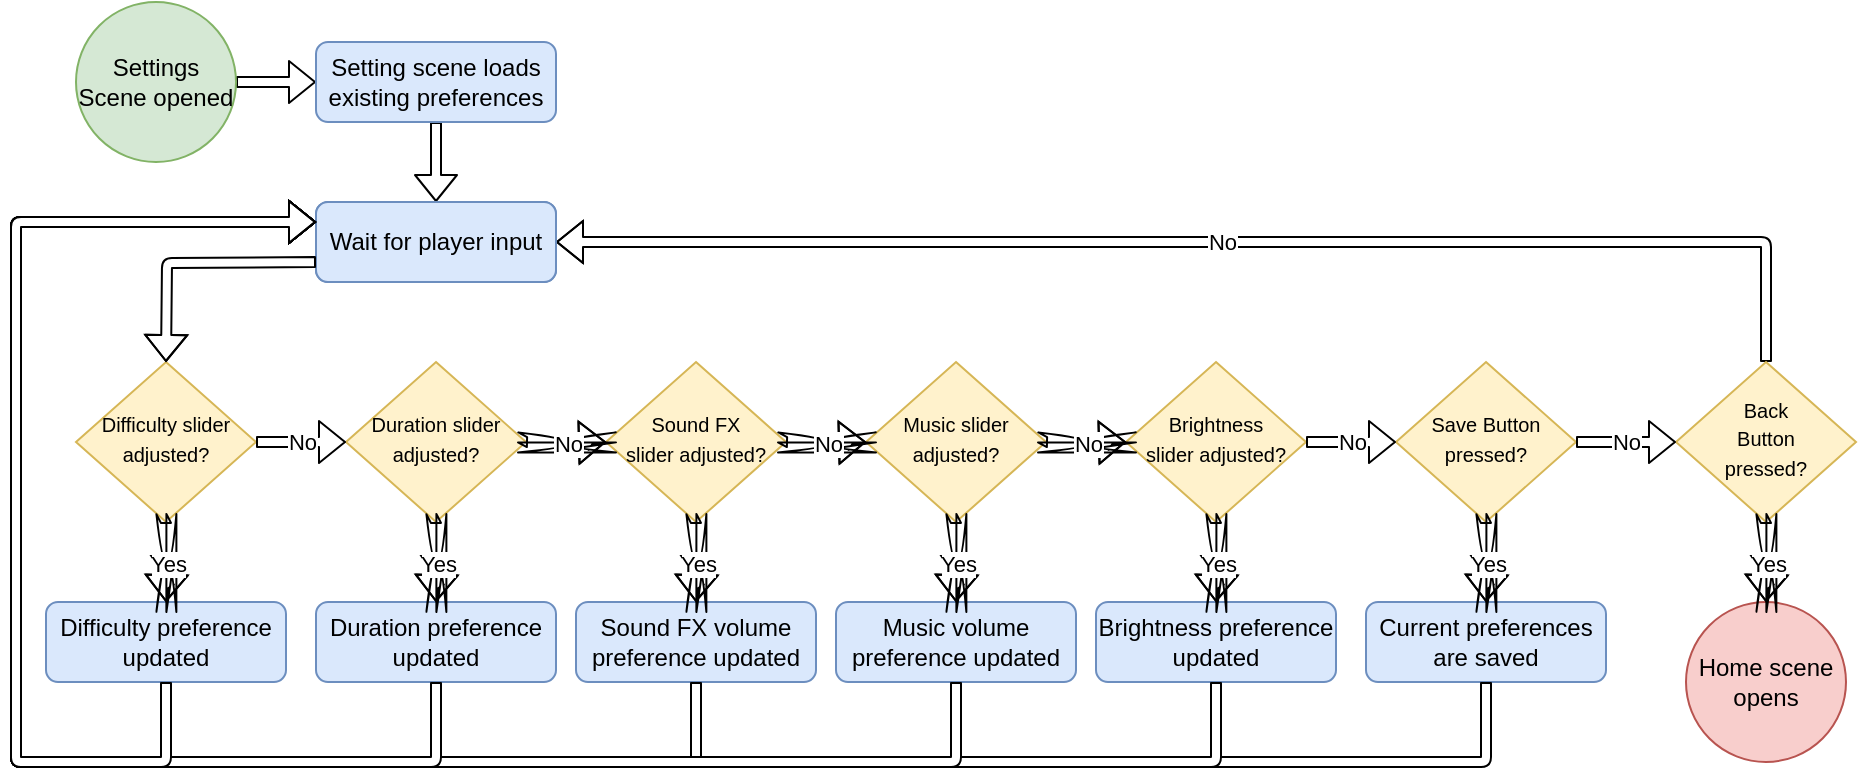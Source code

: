 <mxfile version="20.3.0" type="github">
  <diagram id="C5RBs43oDa-KdzZeNtuy" name="Page-1">
    <mxGraphModel dx="1185" dy="635" grid="1" gridSize="10" guides="1" tooltips="1" connect="1" arrows="1" fold="1" page="1" pageScale="1" pageWidth="827" pageHeight="1169" math="0" shadow="0">
      <root>
        <mxCell id="WIyWlLk6GJQsqaUBKTNV-0" />
        <mxCell id="WIyWlLk6GJQsqaUBKTNV-1" parent="WIyWlLk6GJQsqaUBKTNV-0" />
        <mxCell id="w46rc9Ggta0nKSejpY7C-11" value="No" style="edgeStyle=orthogonalEdgeStyle;rounded=0;orthogonalLoop=1;jettySize=auto;html=1;exitX=1;exitY=0.5;exitDx=0;exitDy=0;entryX=0;entryY=0.5;entryDx=0;entryDy=0;" parent="WIyWlLk6GJQsqaUBKTNV-1" source="WIyWlLk6GJQsqaUBKTNV-6" target="w46rc9Ggta0nKSejpY7C-2" edge="1">
          <mxGeometry relative="1" as="geometry" />
        </mxCell>
        <mxCell id="w46rc9Ggta0nKSejpY7C-30" value="Yes" style="edgeStyle=orthogonalEdgeStyle;rounded=0;orthogonalLoop=1;jettySize=auto;html=1;exitX=0.5;exitY=1;exitDx=0;exitDy=0;entryX=0.5;entryY=0;entryDx=0;entryDy=0;" parent="WIyWlLk6GJQsqaUBKTNV-1" source="WIyWlLk6GJQsqaUBKTNV-6" target="IXL1M9FyAt0xf0agbyGv-12" edge="1">
          <mxGeometry relative="1" as="geometry">
            <mxPoint x="219" y="360.0" as="targetPoint" />
          </mxGeometry>
        </mxCell>
        <mxCell id="WIyWlLk6GJQsqaUBKTNV-6" value="&lt;span style=&quot;font-size: 10px&quot;&gt;Duration slider adjusted?&lt;/span&gt;" style="rhombus;whiteSpace=wrap;html=1;shadow=0;fontFamily=Helvetica;fontSize=12;align=center;strokeWidth=1;spacing=6;spacingTop=-4;fillColor=#fff2cc;strokeColor=#d6b656;" parent="WIyWlLk6GJQsqaUBKTNV-1" vertex="1">
          <mxGeometry x="175" y="240" width="90" height="80" as="geometry" />
        </mxCell>
        <mxCell id="w46rc9Ggta0nKSejpY7C-8" style="edgeStyle=orthogonalEdgeStyle;rounded=1;orthogonalLoop=1;jettySize=auto;html=1;exitX=1;exitY=0.5;exitDx=0;exitDy=0;shape=flexArrow;fillColor=default;endSize=4;width=5;endWidth=15;" parent="WIyWlLk6GJQsqaUBKTNV-1" source="w46rc9Ggta0nKSejpY7C-0" target="w46rc9Ggta0nKSejpY7C-7" edge="1">
          <mxGeometry relative="1" as="geometry" />
        </mxCell>
        <mxCell id="w46rc9Ggta0nKSejpY7C-0" value="Settings Scene opened" style="ellipse;whiteSpace=wrap;html=1;aspect=fixed;fillColor=#d5e8d4;strokeColor=#82b366;" parent="WIyWlLk6GJQsqaUBKTNV-1" vertex="1">
          <mxGeometry x="40" y="60" width="80" height="80" as="geometry" />
        </mxCell>
        <mxCell id="w46rc9Ggta0nKSejpY7C-12" value="No" style="edgeStyle=orthogonalEdgeStyle;rounded=0;orthogonalLoop=1;jettySize=auto;html=1;exitX=1;exitY=0.5;exitDx=0;exitDy=0;entryX=0;entryY=0.5;entryDx=0;entryDy=0;" parent="WIyWlLk6GJQsqaUBKTNV-1" source="w46rc9Ggta0nKSejpY7C-2" target="w46rc9Ggta0nKSejpY7C-3" edge="1">
          <mxGeometry relative="1" as="geometry" />
        </mxCell>
        <mxCell id="w46rc9Ggta0nKSejpY7C-20" value="Yes" style="edgeStyle=orthogonalEdgeStyle;rounded=0;orthogonalLoop=1;jettySize=auto;html=1;exitX=0.5;exitY=1;exitDx=0;exitDy=0;" parent="WIyWlLk6GJQsqaUBKTNV-1" source="w46rc9Ggta0nKSejpY7C-2" target="w46rc9Ggta0nKSejpY7C-22" edge="1">
          <mxGeometry relative="1" as="geometry">
            <mxPoint x="355" y="400" as="targetPoint" />
          </mxGeometry>
        </mxCell>
        <mxCell id="w46rc9Ggta0nKSejpY7C-2" value="&lt;span style=&quot;font-size: 10px&quot;&gt;Sound FX &lt;br&gt;slider adjusted?&lt;/span&gt;" style="rhombus;whiteSpace=wrap;html=1;shadow=0;fontFamily=Helvetica;fontSize=12;align=center;strokeWidth=1;spacing=6;spacingTop=-4;fillColor=#fff2cc;strokeColor=#d6b656;" parent="WIyWlLk6GJQsqaUBKTNV-1" vertex="1">
          <mxGeometry x="305" y="240" width="90" height="80" as="geometry" />
        </mxCell>
        <mxCell id="w46rc9Ggta0nKSejpY7C-13" value="No" style="edgeStyle=orthogonalEdgeStyle;rounded=0;orthogonalLoop=1;jettySize=auto;html=1;exitX=1;exitY=0.5;exitDx=0;exitDy=0;entryX=0;entryY=0.5;entryDx=0;entryDy=0;" parent="WIyWlLk6GJQsqaUBKTNV-1" source="w46rc9Ggta0nKSejpY7C-3" target="w46rc9Ggta0nKSejpY7C-5" edge="1">
          <mxGeometry relative="1" as="geometry" />
        </mxCell>
        <mxCell id="IXL1M9FyAt0xf0agbyGv-16" value="Yes" style="edgeStyle=orthogonalEdgeStyle;rounded=0;orthogonalLoop=1;jettySize=auto;html=1;exitX=0.5;exitY=1;exitDx=0;exitDy=0;" parent="WIyWlLk6GJQsqaUBKTNV-1" source="w46rc9Ggta0nKSejpY7C-3" target="IXL1M9FyAt0xf0agbyGv-13" edge="1">
          <mxGeometry relative="1" as="geometry" />
        </mxCell>
        <mxCell id="w46rc9Ggta0nKSejpY7C-3" value="&lt;span style=&quot;font-size: 10px&quot;&gt;Music slider adjusted?&lt;/span&gt;" style="rhombus;whiteSpace=wrap;html=1;shadow=0;fontFamily=Helvetica;fontSize=12;align=center;strokeWidth=1;spacing=6;spacingTop=-4;fillColor=#fff2cc;strokeColor=#d6b656;" parent="WIyWlLk6GJQsqaUBKTNV-1" vertex="1">
          <mxGeometry x="435" y="240" width="90" height="80" as="geometry" />
        </mxCell>
        <mxCell id="IXL1M9FyAt0xf0agbyGv-1" value="No" style="edgeStyle=orthogonalEdgeStyle;rounded=0;orthogonalLoop=1;jettySize=auto;html=1;exitX=1;exitY=0.5;exitDx=0;exitDy=0;entryX=0;entryY=0.5;entryDx=0;entryDy=0;" parent="WIyWlLk6GJQsqaUBKTNV-1" source="w46rc9Ggta0nKSejpY7C-5" target="IXL1M9FyAt0xf0agbyGv-0" edge="1">
          <mxGeometry relative="1" as="geometry" />
        </mxCell>
        <mxCell id="IXL1M9FyAt0xf0agbyGv-17" value="Yes" style="edgeStyle=orthogonalEdgeStyle;rounded=0;orthogonalLoop=1;jettySize=auto;html=1;exitX=0.5;exitY=1;exitDx=0;exitDy=0;entryX=0.5;entryY=0;entryDx=0;entryDy=0;" parent="WIyWlLk6GJQsqaUBKTNV-1" source="w46rc9Ggta0nKSejpY7C-5" target="IXL1M9FyAt0xf0agbyGv-14" edge="1">
          <mxGeometry relative="1" as="geometry" />
        </mxCell>
        <mxCell id="w46rc9Ggta0nKSejpY7C-5" value="&lt;span style=&quot;font-size: 10px&quot;&gt;Brightness &lt;br&gt;slider adjusted?&lt;/span&gt;" style="rhombus;whiteSpace=wrap;html=1;shadow=0;fontFamily=Helvetica;fontSize=12;align=center;strokeWidth=1;spacing=6;spacingTop=-4;fillColor=#fff2cc;strokeColor=#d6b656;" parent="WIyWlLk6GJQsqaUBKTNV-1" vertex="1">
          <mxGeometry x="565" y="240" width="90" height="80" as="geometry" />
        </mxCell>
        <mxCell id="w46rc9Ggta0nKSejpY7C-33" style="edgeStyle=orthogonalEdgeStyle;rounded=1;orthogonalLoop=1;jettySize=auto;html=1;exitX=0.5;exitY=1;exitDx=0;exitDy=0;shape=flexArrow;fillColor=default;endSize=4;width=5;endWidth=15;" parent="WIyWlLk6GJQsqaUBKTNV-1" source="w46rc9Ggta0nKSejpY7C-7" target="w46rc9Ggta0nKSejpY7C-31" edge="1">
          <mxGeometry relative="1" as="geometry" />
        </mxCell>
        <mxCell id="w46rc9Ggta0nKSejpY7C-7" value="Setting scene loads existing preferences" style="rounded=1;whiteSpace=wrap;html=1;fillColor=#dae8fc;strokeColor=#6c8ebf;" parent="WIyWlLk6GJQsqaUBKTNV-1" vertex="1">
          <mxGeometry x="160" y="80" width="120" height="40" as="geometry" />
        </mxCell>
        <mxCell id="IXL1M9FyAt0xf0agbyGv-23" style="edgeStyle=orthogonalEdgeStyle;rounded=0;orthogonalLoop=1;jettySize=auto;html=1;exitX=0.5;exitY=1;exitDx=0;exitDy=0;entryX=0;entryY=0.25;entryDx=0;entryDy=0;" parent="WIyWlLk6GJQsqaUBKTNV-1" source="w46rc9Ggta0nKSejpY7C-22" target="IXL1M9FyAt0xf0agbyGv-9" edge="1">
          <mxGeometry relative="1" as="geometry">
            <Array as="points">
              <mxPoint x="350" y="440" />
              <mxPoint x="10" y="440" />
              <mxPoint x="10" y="170" />
            </Array>
          </mxGeometry>
        </mxCell>
        <mxCell id="w46rc9Ggta0nKSejpY7C-22" value="Sound FX volume preference updated" style="rounded=1;whiteSpace=wrap;html=1;fillColor=#dae8fc;strokeColor=#6c8ebf;" parent="WIyWlLk6GJQsqaUBKTNV-1" vertex="1">
          <mxGeometry x="290" y="360" width="120" height="40" as="geometry" />
        </mxCell>
        <mxCell id="IXL1M9FyAt0xf0agbyGv-5" style="edgeStyle=orthogonalEdgeStyle;rounded=0;orthogonalLoop=1;jettySize=auto;html=1;exitX=0;exitY=0.75;exitDx=0;exitDy=0;" parent="WIyWlLk6GJQsqaUBKTNV-1" source="IXL1M9FyAt0xf0agbyGv-9" target="IXL1M9FyAt0xf0agbyGv-3" edge="1">
          <mxGeometry relative="1" as="geometry" />
        </mxCell>
        <mxCell id="w46rc9Ggta0nKSejpY7C-31" value="Wait for player input" style="rounded=1;whiteSpace=wrap;html=1;fillColor=#dae8fc;strokeColor=#6c8ebf;" parent="WIyWlLk6GJQsqaUBKTNV-1" vertex="1">
          <mxGeometry x="160" y="160" width="120" height="40" as="geometry" />
        </mxCell>
        <mxCell id="IXL1M9FyAt0xf0agbyGv-7" value="No" style="edgeStyle=orthogonalEdgeStyle;rounded=0;orthogonalLoop=1;jettySize=auto;html=1;" parent="WIyWlLk6GJQsqaUBKTNV-1" source="IXL1M9FyAt0xf0agbyGv-0" target="IXL1M9FyAt0xf0agbyGv-6" edge="1">
          <mxGeometry relative="1" as="geometry" />
        </mxCell>
        <mxCell id="IXL1M9FyAt0xf0agbyGv-18" value="Yes" style="edgeStyle=orthogonalEdgeStyle;rounded=0;orthogonalLoop=1;jettySize=auto;html=1;exitX=0.5;exitY=1;exitDx=0;exitDy=0;entryX=0.5;entryY=0;entryDx=0;entryDy=0;" parent="WIyWlLk6GJQsqaUBKTNV-1" source="IXL1M9FyAt0xf0agbyGv-0" target="IXL1M9FyAt0xf0agbyGv-15" edge="1">
          <mxGeometry relative="1" as="geometry" />
        </mxCell>
        <mxCell id="IXL1M9FyAt0xf0agbyGv-0" value="&lt;span style=&quot;font-size: 10px&quot;&gt;Save Button pressed?&lt;/span&gt;" style="rhombus;whiteSpace=wrap;html=1;shadow=0;fontFamily=Helvetica;fontSize=12;align=center;strokeWidth=1;spacing=6;spacingTop=-4;fillColor=#fff2cc;strokeColor=#d6b656;" parent="WIyWlLk6GJQsqaUBKTNV-1" vertex="1">
          <mxGeometry x="700" y="240" width="90" height="80" as="geometry" />
        </mxCell>
        <mxCell id="IXL1M9FyAt0xf0agbyGv-4" value="No" style="edgeStyle=orthogonalEdgeStyle;rounded=0;orthogonalLoop=1;jettySize=auto;html=1;" parent="WIyWlLk6GJQsqaUBKTNV-1" source="IXL1M9FyAt0xf0agbyGv-3" target="WIyWlLk6GJQsqaUBKTNV-6" edge="1">
          <mxGeometry relative="1" as="geometry" />
        </mxCell>
        <mxCell id="IXL1M9FyAt0xf0agbyGv-11" value="Yes" style="edgeStyle=orthogonalEdgeStyle;rounded=0;orthogonalLoop=1;jettySize=auto;html=1;exitX=0.5;exitY=1;exitDx=0;exitDy=0;" parent="WIyWlLk6GJQsqaUBKTNV-1" source="IXL1M9FyAt0xf0agbyGv-3" target="IXL1M9FyAt0xf0agbyGv-10" edge="1">
          <mxGeometry relative="1" as="geometry" />
        </mxCell>
        <mxCell id="IXL1M9FyAt0xf0agbyGv-3" value="&lt;span style=&quot;font-size: 10px&quot;&gt;Difficulty slider adjusted?&lt;/span&gt;" style="rhombus;whiteSpace=wrap;html=1;shadow=0;fontFamily=Helvetica;fontSize=12;align=center;strokeWidth=1;spacing=6;spacingTop=-4;fillColor=#fff2cc;strokeColor=#d6b656;" parent="WIyWlLk6GJQsqaUBKTNV-1" vertex="1">
          <mxGeometry x="40" y="240" width="90" height="80" as="geometry" />
        </mxCell>
        <mxCell id="IXL1M9FyAt0xf0agbyGv-8" value="No" style="edgeStyle=orthogonalEdgeStyle;rounded=1;orthogonalLoop=1;jettySize=auto;html=1;exitX=0.5;exitY=0;exitDx=0;exitDy=0;entryX=1;entryY=0.5;entryDx=0;entryDy=0;shape=flexArrow;fillColor=default;endSize=4;width=5;endWidth=15;" parent="WIyWlLk6GJQsqaUBKTNV-1" source="IXL1M9FyAt0xf0agbyGv-6" target="w46rc9Ggta0nKSejpY7C-31" edge="1">
          <mxGeometry relative="1" as="geometry" />
        </mxCell>
        <mxCell id="IXL1M9FyAt0xf0agbyGv-20" value="Yes" style="edgeStyle=orthogonalEdgeStyle;rounded=0;orthogonalLoop=1;jettySize=auto;html=1;exitX=0.5;exitY=1;exitDx=0;exitDy=0;" parent="WIyWlLk6GJQsqaUBKTNV-1" source="IXL1M9FyAt0xf0agbyGv-6" target="IXL1M9FyAt0xf0agbyGv-19" edge="1">
          <mxGeometry relative="1" as="geometry" />
        </mxCell>
        <mxCell id="IXL1M9FyAt0xf0agbyGv-6" value="&lt;font style=&quot;font-size: 10px&quot;&gt;Back&lt;br&gt;Button &lt;br&gt;pressed?&lt;/font&gt;" style="rhombus;whiteSpace=wrap;html=1;shadow=0;fontFamily=Helvetica;fontSize=12;align=center;strokeWidth=1;spacing=6;spacingTop=-4;fillColor=#fff2cc;strokeColor=#d6b656;" parent="WIyWlLk6GJQsqaUBKTNV-1" vertex="1">
          <mxGeometry x="840" y="240" width="90" height="80" as="geometry" />
        </mxCell>
        <mxCell id="IXL1M9FyAt0xf0agbyGv-9" value="Wait for player input" style="rounded=1;whiteSpace=wrap;html=1;fillColor=#dae8fc;strokeColor=#6c8ebf;" parent="WIyWlLk6GJQsqaUBKTNV-1" vertex="1">
          <mxGeometry x="160" y="160" width="120" height="40" as="geometry" />
        </mxCell>
        <mxCell id="IXL1M9FyAt0xf0agbyGv-21" style="edgeStyle=orthogonalEdgeStyle;rounded=0;orthogonalLoop=1;jettySize=auto;html=1;exitX=0.5;exitY=1;exitDx=0;exitDy=0;entryX=0;entryY=0.25;entryDx=0;entryDy=0;" parent="WIyWlLk6GJQsqaUBKTNV-1" source="IXL1M9FyAt0xf0agbyGv-10" target="IXL1M9FyAt0xf0agbyGv-9" edge="1">
          <mxGeometry relative="1" as="geometry">
            <Array as="points">
              <mxPoint x="85" y="440" />
              <mxPoint x="10" y="440" />
              <mxPoint x="10" y="170" />
            </Array>
          </mxGeometry>
        </mxCell>
        <mxCell id="IXL1M9FyAt0xf0agbyGv-10" value="Difficulty preference updated" style="rounded=1;whiteSpace=wrap;html=1;fillColor=#dae8fc;strokeColor=#6c8ebf;" parent="WIyWlLk6GJQsqaUBKTNV-1" vertex="1">
          <mxGeometry x="25" y="360" width="120" height="40" as="geometry" />
        </mxCell>
        <mxCell id="IXL1M9FyAt0xf0agbyGv-22" style="edgeStyle=orthogonalEdgeStyle;rounded=0;orthogonalLoop=1;jettySize=auto;html=1;exitX=0.5;exitY=1;exitDx=0;exitDy=0;entryX=0;entryY=0.25;entryDx=0;entryDy=0;" parent="WIyWlLk6GJQsqaUBKTNV-1" source="IXL1M9FyAt0xf0agbyGv-12" target="IXL1M9FyAt0xf0agbyGv-9" edge="1">
          <mxGeometry relative="1" as="geometry">
            <Array as="points">
              <mxPoint x="220" y="440" />
              <mxPoint x="10" y="440" />
              <mxPoint x="10" y="170" />
            </Array>
          </mxGeometry>
        </mxCell>
        <mxCell id="IXL1M9FyAt0xf0agbyGv-12" value="Duration preference updated" style="rounded=1;whiteSpace=wrap;html=1;fillColor=#dae8fc;strokeColor=#6c8ebf;" parent="WIyWlLk6GJQsqaUBKTNV-1" vertex="1">
          <mxGeometry x="160" y="360" width="120" height="40" as="geometry" />
        </mxCell>
        <mxCell id="IXL1M9FyAt0xf0agbyGv-24" style="edgeStyle=orthogonalEdgeStyle;rounded=0;orthogonalLoop=1;jettySize=auto;html=1;exitX=0.5;exitY=1;exitDx=0;exitDy=0;" parent="WIyWlLk6GJQsqaUBKTNV-1" source="IXL1M9FyAt0xf0agbyGv-13" edge="1">
          <mxGeometry relative="1" as="geometry">
            <mxPoint x="160" y="170" as="targetPoint" />
            <Array as="points">
              <mxPoint x="480" y="440" />
              <mxPoint x="10" y="440" />
              <mxPoint x="10" y="170" />
            </Array>
          </mxGeometry>
        </mxCell>
        <mxCell id="IXL1M9FyAt0xf0agbyGv-13" value="Music volume preference updated" style="rounded=1;whiteSpace=wrap;html=1;fillColor=#dae8fc;strokeColor=#6c8ebf;" parent="WIyWlLk6GJQsqaUBKTNV-1" vertex="1">
          <mxGeometry x="420" y="360" width="120" height="40" as="geometry" />
        </mxCell>
        <mxCell id="IXL1M9FyAt0xf0agbyGv-25" style="edgeStyle=orthogonalEdgeStyle;rounded=0;orthogonalLoop=1;jettySize=auto;html=1;exitX=0.5;exitY=1;exitDx=0;exitDy=0;" parent="WIyWlLk6GJQsqaUBKTNV-1" source="IXL1M9FyAt0xf0agbyGv-14" edge="1">
          <mxGeometry relative="1" as="geometry">
            <mxPoint x="160" y="170" as="targetPoint" />
            <Array as="points">
              <mxPoint x="610" y="440" />
              <mxPoint x="10" y="440" />
              <mxPoint x="10" y="170" />
            </Array>
          </mxGeometry>
        </mxCell>
        <mxCell id="IXL1M9FyAt0xf0agbyGv-14" value="Brightness preference updated" style="rounded=1;whiteSpace=wrap;html=1;fillColor=#dae8fc;strokeColor=#6c8ebf;" parent="WIyWlLk6GJQsqaUBKTNV-1" vertex="1">
          <mxGeometry x="550" y="360" width="120" height="40" as="geometry" />
        </mxCell>
        <mxCell id="IXL1M9FyAt0xf0agbyGv-26" style="edgeStyle=orthogonalEdgeStyle;rounded=0;orthogonalLoop=1;jettySize=auto;html=1;exitX=0.5;exitY=1;exitDx=0;exitDy=0;" parent="WIyWlLk6GJQsqaUBKTNV-1" source="IXL1M9FyAt0xf0agbyGv-15" edge="1">
          <mxGeometry relative="1" as="geometry">
            <mxPoint x="160" y="170" as="targetPoint" />
            <Array as="points">
              <mxPoint x="745" y="440" />
              <mxPoint x="10" y="440" />
              <mxPoint x="10" y="170" />
            </Array>
          </mxGeometry>
        </mxCell>
        <mxCell id="IXL1M9FyAt0xf0agbyGv-15" value="Current preferences are saved" style="rounded=1;whiteSpace=wrap;html=1;fillColor=#dae8fc;strokeColor=#6c8ebf;" parent="WIyWlLk6GJQsqaUBKTNV-1" vertex="1">
          <mxGeometry x="685" y="360" width="120" height="40" as="geometry" />
        </mxCell>
        <mxCell id="IXL1M9FyAt0xf0agbyGv-19" value="Home scene opens" style="ellipse;whiteSpace=wrap;html=1;aspect=fixed;fillColor=#f8cecc;strokeColor=#b85450;" parent="WIyWlLk6GJQsqaUBKTNV-1" vertex="1">
          <mxGeometry x="845" y="360" width="80" height="80" as="geometry" />
        </mxCell>
        <mxCell id="mjftCeLZNmKcigiLLAwc-0" style="edgeStyle=orthogonalEdgeStyle;rounded=0;orthogonalLoop=1;jettySize=auto;html=1;exitX=0.5;exitY=1;exitDx=0;exitDy=0;" edge="1" parent="WIyWlLk6GJQsqaUBKTNV-1">
          <mxGeometry relative="1" as="geometry">
            <mxPoint x="160" y="170" as="targetPoint" />
            <Array as="points">
              <mxPoint x="745" y="440" />
              <mxPoint x="10" y="440" />
              <mxPoint x="10" y="170" />
            </Array>
            <mxPoint x="745" y="400.0" as="sourcePoint" />
          </mxGeometry>
        </mxCell>
        <mxCell id="mjftCeLZNmKcigiLLAwc-1" style="edgeStyle=orthogonalEdgeStyle;rounded=0;orthogonalLoop=1;jettySize=auto;html=1;exitX=0.5;exitY=1;exitDx=0;exitDy=0;" edge="1" parent="WIyWlLk6GJQsqaUBKTNV-1">
          <mxGeometry relative="1" as="geometry">
            <mxPoint x="160" y="170" as="targetPoint" />
            <Array as="points">
              <mxPoint x="610" y="440" />
              <mxPoint x="10" y="440" />
              <mxPoint x="10" y="170" />
            </Array>
            <mxPoint x="610" y="400.0" as="sourcePoint" />
          </mxGeometry>
        </mxCell>
        <mxCell id="mjftCeLZNmKcigiLLAwc-2" style="edgeStyle=orthogonalEdgeStyle;rounded=0;orthogonalLoop=1;jettySize=auto;html=1;exitX=0.5;exitY=1;exitDx=0;exitDy=0;" edge="1" parent="WIyWlLk6GJQsqaUBKTNV-1">
          <mxGeometry relative="1" as="geometry">
            <mxPoint x="160" y="170" as="targetPoint" />
            <Array as="points">
              <mxPoint x="745" y="440" />
              <mxPoint x="10" y="440" />
              <mxPoint x="10" y="170" />
            </Array>
            <mxPoint x="745" y="400.0" as="sourcePoint" />
          </mxGeometry>
        </mxCell>
        <mxCell id="mjftCeLZNmKcigiLLAwc-3" style="edgeStyle=orthogonalEdgeStyle;rounded=0;orthogonalLoop=1;jettySize=auto;html=1;exitX=0.5;exitY=1;exitDx=0;exitDy=0;" edge="1" parent="WIyWlLk6GJQsqaUBKTNV-1">
          <mxGeometry relative="1" as="geometry">
            <mxPoint x="160" y="170" as="targetPoint" />
            <Array as="points">
              <mxPoint x="610" y="440" />
              <mxPoint x="10" y="440" />
              <mxPoint x="10" y="170" />
            </Array>
            <mxPoint x="610" y="400.0" as="sourcePoint" />
          </mxGeometry>
        </mxCell>
        <mxCell id="mjftCeLZNmKcigiLLAwc-4" style="edgeStyle=orthogonalEdgeStyle;rounded=0;orthogonalLoop=1;jettySize=auto;html=1;exitX=0.5;exitY=1;exitDx=0;exitDy=0;entryX=0;entryY=0.25;entryDx=0;entryDy=0;" edge="1" parent="WIyWlLk6GJQsqaUBKTNV-1">
          <mxGeometry relative="1" as="geometry">
            <Array as="points">
              <mxPoint x="350" y="440" />
              <mxPoint x="10" y="440" />
              <mxPoint x="10" y="170" />
            </Array>
            <mxPoint x="350" y="400.0" as="sourcePoint" />
            <mxPoint x="160" y="170" as="targetPoint" />
          </mxGeometry>
        </mxCell>
        <mxCell id="mjftCeLZNmKcigiLLAwc-5" style="edgeStyle=orthogonalEdgeStyle;rounded=1;orthogonalLoop=1;jettySize=auto;html=1;exitX=0.5;exitY=1;exitDx=0;exitDy=0;shape=flexArrow;fillColor=default;endSize=4;width=5;endWidth=15;" edge="1" parent="WIyWlLk6GJQsqaUBKTNV-1">
          <mxGeometry relative="1" as="geometry">
            <mxPoint x="160" y="170" as="targetPoint" />
            <Array as="points">
              <mxPoint x="745" y="440" />
              <mxPoint x="10" y="440" />
              <mxPoint x="10" y="170" />
            </Array>
            <mxPoint x="745" y="400.0" as="sourcePoint" />
          </mxGeometry>
        </mxCell>
        <mxCell id="mjftCeLZNmKcigiLLAwc-6" style="edgeStyle=orthogonalEdgeStyle;rounded=1;orthogonalLoop=1;jettySize=auto;html=1;exitX=0.5;exitY=1;exitDx=0;exitDy=0;shape=flexArrow;fillColor=default;endSize=4;width=5;endWidth=15;" edge="1" parent="WIyWlLk6GJQsqaUBKTNV-1">
          <mxGeometry relative="1" as="geometry">
            <mxPoint x="160" y="170" as="targetPoint" />
            <Array as="points">
              <mxPoint x="610" y="440" />
              <mxPoint x="10" y="440" />
              <mxPoint x="10" y="170" />
            </Array>
            <mxPoint x="610" y="400.0" as="sourcePoint" />
          </mxGeometry>
        </mxCell>
        <mxCell id="mjftCeLZNmKcigiLLAwc-7" style="edgeStyle=orthogonalEdgeStyle;rounded=1;orthogonalLoop=1;jettySize=auto;html=1;exitX=0.5;exitY=1;exitDx=0;exitDy=0;entryX=0;entryY=0.25;entryDx=0;entryDy=0;shape=flexArrow;fillColor=default;endSize=4;width=5;endWidth=15;" edge="1" parent="WIyWlLk6GJQsqaUBKTNV-1">
          <mxGeometry relative="1" as="geometry">
            <Array as="points">
              <mxPoint x="350" y="440" />
              <mxPoint x="10" y="440" />
              <mxPoint x="10" y="170" />
            </Array>
            <mxPoint x="350" y="400.0" as="sourcePoint" />
            <mxPoint x="160" y="170" as="targetPoint" />
          </mxGeometry>
        </mxCell>
        <mxCell id="mjftCeLZNmKcigiLLAwc-8" style="edgeStyle=orthogonalEdgeStyle;rounded=1;orthogonalLoop=1;jettySize=auto;html=1;exitX=0.5;exitY=1;exitDx=0;exitDy=0;shape=flexArrow;fillColor=default;endSize=4;width=5;endWidth=15;" edge="1" parent="WIyWlLk6GJQsqaUBKTNV-1">
          <mxGeometry relative="1" as="geometry">
            <mxPoint x="160" y="170" as="targetPoint" />
            <Array as="points">
              <mxPoint x="480" y="440" />
              <mxPoint x="10" y="440" />
              <mxPoint x="10" y="170" />
            </Array>
            <mxPoint x="480" y="400.0" as="sourcePoint" />
          </mxGeometry>
        </mxCell>
        <mxCell id="mjftCeLZNmKcigiLLAwc-9" style="edgeStyle=orthogonalEdgeStyle;rounded=1;orthogonalLoop=1;jettySize=auto;html=1;exitX=0.5;exitY=1;exitDx=0;exitDy=0;entryX=0;entryY=0.25;entryDx=0;entryDy=0;shape=flexArrow;fillColor=default;endSize=4;width=5;endWidth=15;" edge="1" parent="WIyWlLk6GJQsqaUBKTNV-1">
          <mxGeometry relative="1" as="geometry">
            <Array as="points">
              <mxPoint x="220" y="440" />
              <mxPoint x="10" y="440" />
              <mxPoint x="10" y="170" />
            </Array>
            <mxPoint x="220" y="400.0" as="sourcePoint" />
            <mxPoint x="160" y="170" as="targetPoint" />
          </mxGeometry>
        </mxCell>
        <mxCell id="mjftCeLZNmKcigiLLAwc-10" style="edgeStyle=orthogonalEdgeStyle;rounded=1;orthogonalLoop=1;jettySize=auto;html=1;exitX=0.5;exitY=1;exitDx=0;exitDy=0;entryX=0;entryY=0.25;entryDx=0;entryDy=0;shape=flexArrow;fillColor=default;endSize=4;width=5;endWidth=15;" edge="1" parent="WIyWlLk6GJQsqaUBKTNV-1">
          <mxGeometry relative="1" as="geometry">
            <Array as="points">
              <mxPoint x="85" y="440" />
              <mxPoint x="10" y="440" />
              <mxPoint x="10" y="170" />
            </Array>
            <mxPoint x="85" y="400.0" as="sourcePoint" />
            <mxPoint x="160" y="170" as="targetPoint" />
          </mxGeometry>
        </mxCell>
        <mxCell id="mjftCeLZNmKcigiLLAwc-11" value="Yes" style="edgeStyle=orthogonalEdgeStyle;rounded=1;orthogonalLoop=1;jettySize=auto;html=1;exitX=0.5;exitY=1;exitDx=0;exitDy=0;shape=flexArrow;fillColor=default;endSize=4;width=5;endWidth=15;" edge="1" parent="WIyWlLk6GJQsqaUBKTNV-1">
          <mxGeometry relative="1" as="geometry">
            <mxPoint x="85" y="320.0" as="sourcePoint" />
            <mxPoint x="85" y="360.0" as="targetPoint" />
          </mxGeometry>
        </mxCell>
        <mxCell id="mjftCeLZNmKcigiLLAwc-12" value="Yes" style="edgeStyle=orthogonalEdgeStyle;rounded=1;orthogonalLoop=1;jettySize=auto;html=1;exitX=0.5;exitY=1;exitDx=0;exitDy=0;entryX=0.5;entryY=0;entryDx=0;entryDy=0;shape=flexArrow;fillColor=default;endSize=4;width=5;endWidth=15;" edge="1" parent="WIyWlLk6GJQsqaUBKTNV-1">
          <mxGeometry relative="1" as="geometry">
            <mxPoint x="220" y="360.0" as="targetPoint" />
            <mxPoint x="220" y="320.0" as="sourcePoint" />
          </mxGeometry>
        </mxCell>
        <mxCell id="mjftCeLZNmKcigiLLAwc-13" value="Yes" style="edgeStyle=orthogonalEdgeStyle;rounded=1;orthogonalLoop=1;jettySize=auto;html=1;exitX=0.5;exitY=1;exitDx=0;exitDy=0;shape=flexArrow;fillColor=default;endSize=4;width=5;endWidth=15;" edge="1" parent="WIyWlLk6GJQsqaUBKTNV-1">
          <mxGeometry relative="1" as="geometry">
            <mxPoint x="350" y="360.0" as="targetPoint" />
            <mxPoint x="350" y="320.0" as="sourcePoint" />
          </mxGeometry>
        </mxCell>
        <mxCell id="mjftCeLZNmKcigiLLAwc-14" value="Yes" style="edgeStyle=orthogonalEdgeStyle;rounded=1;orthogonalLoop=1;jettySize=auto;html=1;exitX=0.5;exitY=1;exitDx=0;exitDy=0;shape=flexArrow;fillColor=default;endSize=4;width=5;endWidth=15;" edge="1" parent="WIyWlLk6GJQsqaUBKTNV-1">
          <mxGeometry relative="1" as="geometry">
            <mxPoint x="480" y="320.0" as="sourcePoint" />
            <mxPoint x="480" y="360.0" as="targetPoint" />
          </mxGeometry>
        </mxCell>
        <mxCell id="mjftCeLZNmKcigiLLAwc-15" value="Yes" style="edgeStyle=orthogonalEdgeStyle;rounded=1;orthogonalLoop=1;jettySize=auto;html=1;exitX=0.5;exitY=1;exitDx=0;exitDy=0;entryX=0.5;entryY=0;entryDx=0;entryDy=0;shape=flexArrow;fillColor=default;endSize=4;width=5;endWidth=15;" edge="1" parent="WIyWlLk6GJQsqaUBKTNV-1">
          <mxGeometry relative="1" as="geometry">
            <mxPoint x="610" y="320.0" as="sourcePoint" />
            <mxPoint x="610" y="360.0" as="targetPoint" />
          </mxGeometry>
        </mxCell>
        <mxCell id="mjftCeLZNmKcigiLLAwc-16" value="Yes" style="edgeStyle=orthogonalEdgeStyle;rounded=1;orthogonalLoop=1;jettySize=auto;html=1;exitX=0.5;exitY=1;exitDx=0;exitDy=0;entryX=0.5;entryY=0;entryDx=0;entryDy=0;shape=flexArrow;fillColor=default;endSize=4;width=5;endWidth=15;" edge="1" parent="WIyWlLk6GJQsqaUBKTNV-1">
          <mxGeometry relative="1" as="geometry">
            <mxPoint x="745" y="320.0" as="sourcePoint" />
            <mxPoint x="745" y="360.0" as="targetPoint" />
          </mxGeometry>
        </mxCell>
        <mxCell id="mjftCeLZNmKcigiLLAwc-17" value="Yes" style="edgeStyle=orthogonalEdgeStyle;rounded=1;orthogonalLoop=1;jettySize=auto;html=1;exitX=0.5;exitY=1;exitDx=0;exitDy=0;shape=flexArrow;fillColor=default;endSize=4;width=5;endWidth=15;" edge="1" parent="WIyWlLk6GJQsqaUBKTNV-1">
          <mxGeometry relative="1" as="geometry">
            <mxPoint x="885" y="320.0" as="sourcePoint" />
            <mxPoint x="885" y="360.0" as="targetPoint" />
          </mxGeometry>
        </mxCell>
        <mxCell id="mjftCeLZNmKcigiLLAwc-18" value="No" style="edgeStyle=orthogonalEdgeStyle;rounded=1;orthogonalLoop=1;jettySize=auto;html=1;shape=flexArrow;fillColor=default;endSize=4;width=5;endWidth=15;" edge="1" parent="WIyWlLk6GJQsqaUBKTNV-1">
          <mxGeometry relative="1" as="geometry">
            <mxPoint x="790" y="280" as="sourcePoint" />
            <mxPoint x="840" y="280" as="targetPoint" />
          </mxGeometry>
        </mxCell>
        <mxCell id="mjftCeLZNmKcigiLLAwc-19" value="No" style="edgeStyle=orthogonalEdgeStyle;rounded=1;orthogonalLoop=1;jettySize=auto;html=1;exitX=1;exitY=0.5;exitDx=0;exitDy=0;entryX=0;entryY=0.5;entryDx=0;entryDy=0;shape=flexArrow;fillColor=default;endSize=4;width=5;endWidth=15;" edge="1" parent="WIyWlLk6GJQsqaUBKTNV-1">
          <mxGeometry relative="1" as="geometry">
            <mxPoint x="655" y="280" as="sourcePoint" />
            <mxPoint x="700" y="280" as="targetPoint" />
          </mxGeometry>
        </mxCell>
        <mxCell id="mjftCeLZNmKcigiLLAwc-20" value="No" style="edgeStyle=orthogonalEdgeStyle;rounded=1;orthogonalLoop=1;jettySize=auto;html=1;exitX=1;exitY=0.5;exitDx=0;exitDy=0;entryX=0;entryY=0.5;entryDx=0;entryDy=0;shape=flexArrow;fillColor=default;endSize=4;width=5;endWidth=15;" edge="1" parent="WIyWlLk6GJQsqaUBKTNV-1">
          <mxGeometry relative="1" as="geometry">
            <mxPoint x="525" y="280" as="sourcePoint" />
            <mxPoint x="565" y="280" as="targetPoint" />
          </mxGeometry>
        </mxCell>
        <mxCell id="mjftCeLZNmKcigiLLAwc-21" value="No" style="edgeStyle=orthogonalEdgeStyle;rounded=1;orthogonalLoop=1;jettySize=auto;html=1;exitX=1;exitY=0.5;exitDx=0;exitDy=0;entryX=0;entryY=0.5;entryDx=0;entryDy=0;shape=flexArrow;fillColor=default;endSize=4;width=5;endWidth=15;" edge="1" parent="WIyWlLk6GJQsqaUBKTNV-1">
          <mxGeometry relative="1" as="geometry">
            <mxPoint x="395" y="280" as="sourcePoint" />
            <mxPoint x="435" y="280" as="targetPoint" />
          </mxGeometry>
        </mxCell>
        <mxCell id="mjftCeLZNmKcigiLLAwc-22" value="No" style="edgeStyle=orthogonalEdgeStyle;rounded=1;orthogonalLoop=1;jettySize=auto;html=1;exitX=1;exitY=0.5;exitDx=0;exitDy=0;entryX=0;entryY=0.5;entryDx=0;entryDy=0;shape=flexArrow;fillColor=default;endSize=4;width=5;endWidth=15;" edge="1" parent="WIyWlLk6GJQsqaUBKTNV-1">
          <mxGeometry relative="1" as="geometry">
            <mxPoint x="265" y="280" as="sourcePoint" />
            <mxPoint x="305" y="280" as="targetPoint" />
          </mxGeometry>
        </mxCell>
        <mxCell id="mjftCeLZNmKcigiLLAwc-23" value="No" style="edgeStyle=orthogonalEdgeStyle;rounded=1;orthogonalLoop=1;jettySize=auto;html=1;shape=flexArrow;fillColor=default;endSize=4;width=5;endWidth=15;" edge="1" parent="WIyWlLk6GJQsqaUBKTNV-1">
          <mxGeometry relative="1" as="geometry">
            <mxPoint x="130" y="280" as="sourcePoint" />
            <mxPoint x="175" y="280" as="targetPoint" />
          </mxGeometry>
        </mxCell>
        <mxCell id="mjftCeLZNmKcigiLLAwc-24" style="edgeStyle=orthogonalEdgeStyle;rounded=1;orthogonalLoop=1;jettySize=auto;html=1;exitX=0;exitY=0.75;exitDx=0;exitDy=0;shape=flexArrow;fillColor=default;endSize=4;width=5;endWidth=15;" edge="1" parent="WIyWlLk6GJQsqaUBKTNV-1">
          <mxGeometry relative="1" as="geometry">
            <mxPoint x="160" y="190.0" as="sourcePoint" />
            <mxPoint x="85" y="240" as="targetPoint" />
          </mxGeometry>
        </mxCell>
      </root>
    </mxGraphModel>
  </diagram>
</mxfile>
